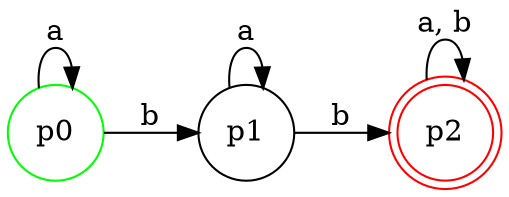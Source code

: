 digraph G{
  rankdir=LR;
  node [shape = doublecircle]; p2;
  node [shape = circle];
  p0 [color = green];
  p2 [color = red];
  p0 -> p1 [label = "b"];
  p1 -> p2 [label = "b"];
 
  p0 -> p0 [label = "a"];
  p1 -> p1 [label = "a"];
  p2 -> p2 [label = "a, b"];
}
